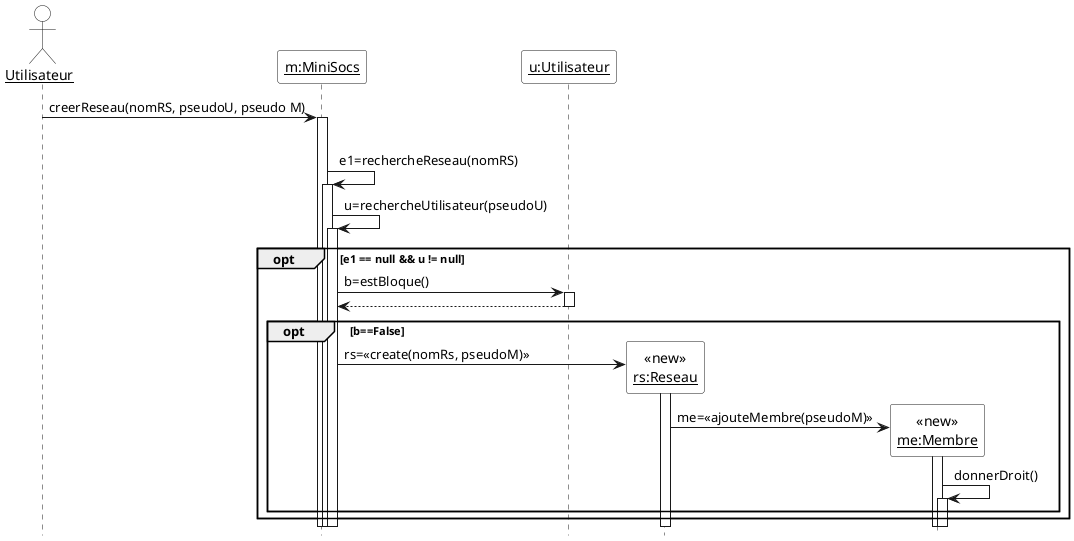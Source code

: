 @startuml

'Diagramme de séquence (PlantUML)'

'Configuration charte graphique'
hide footbox
skinparam sequenceParticipantBackgroundColor White
skinparam sequenceActorBackgroundColor White

'Déclaration des acteurs et des participants (déjà existants avant la séquence)'
actor "__Utilisateur__" as user
participant "__m:MiniSocs__" as m
participant "__u:Utilisateur__" as u

'Séquene avec les messages, les créations de participants, etc.'
user -> m ++ : creerReseau(nomRS, pseudoU, pseudo M)
opt nomRS,pseudoU,pseudoM non null ∧ non vide
	m-> m++ : e1=rechercheReseau(nomRS)
	m -> m ++ : u=rechercheUtilisateur(pseudoU)
	opt e1 == null && u != null
		m -> u ++ : b=estBloque()
		return
		opt b==False
    		create "<<new>>\n__rs:Reseau__" as rs
    		m -> "__rs:Reseau__" as rs ++ : rs=<<create(nomRs, pseudoM)>>
    		create  "<<new>>\n__me:Membre__" as me
    		rs -> "__me:Membre__" as me ++ : me=<<ajouteMembre(pseudoM)>>
    		me -> me ++ : donnerDroit()
  end
end

@enduml